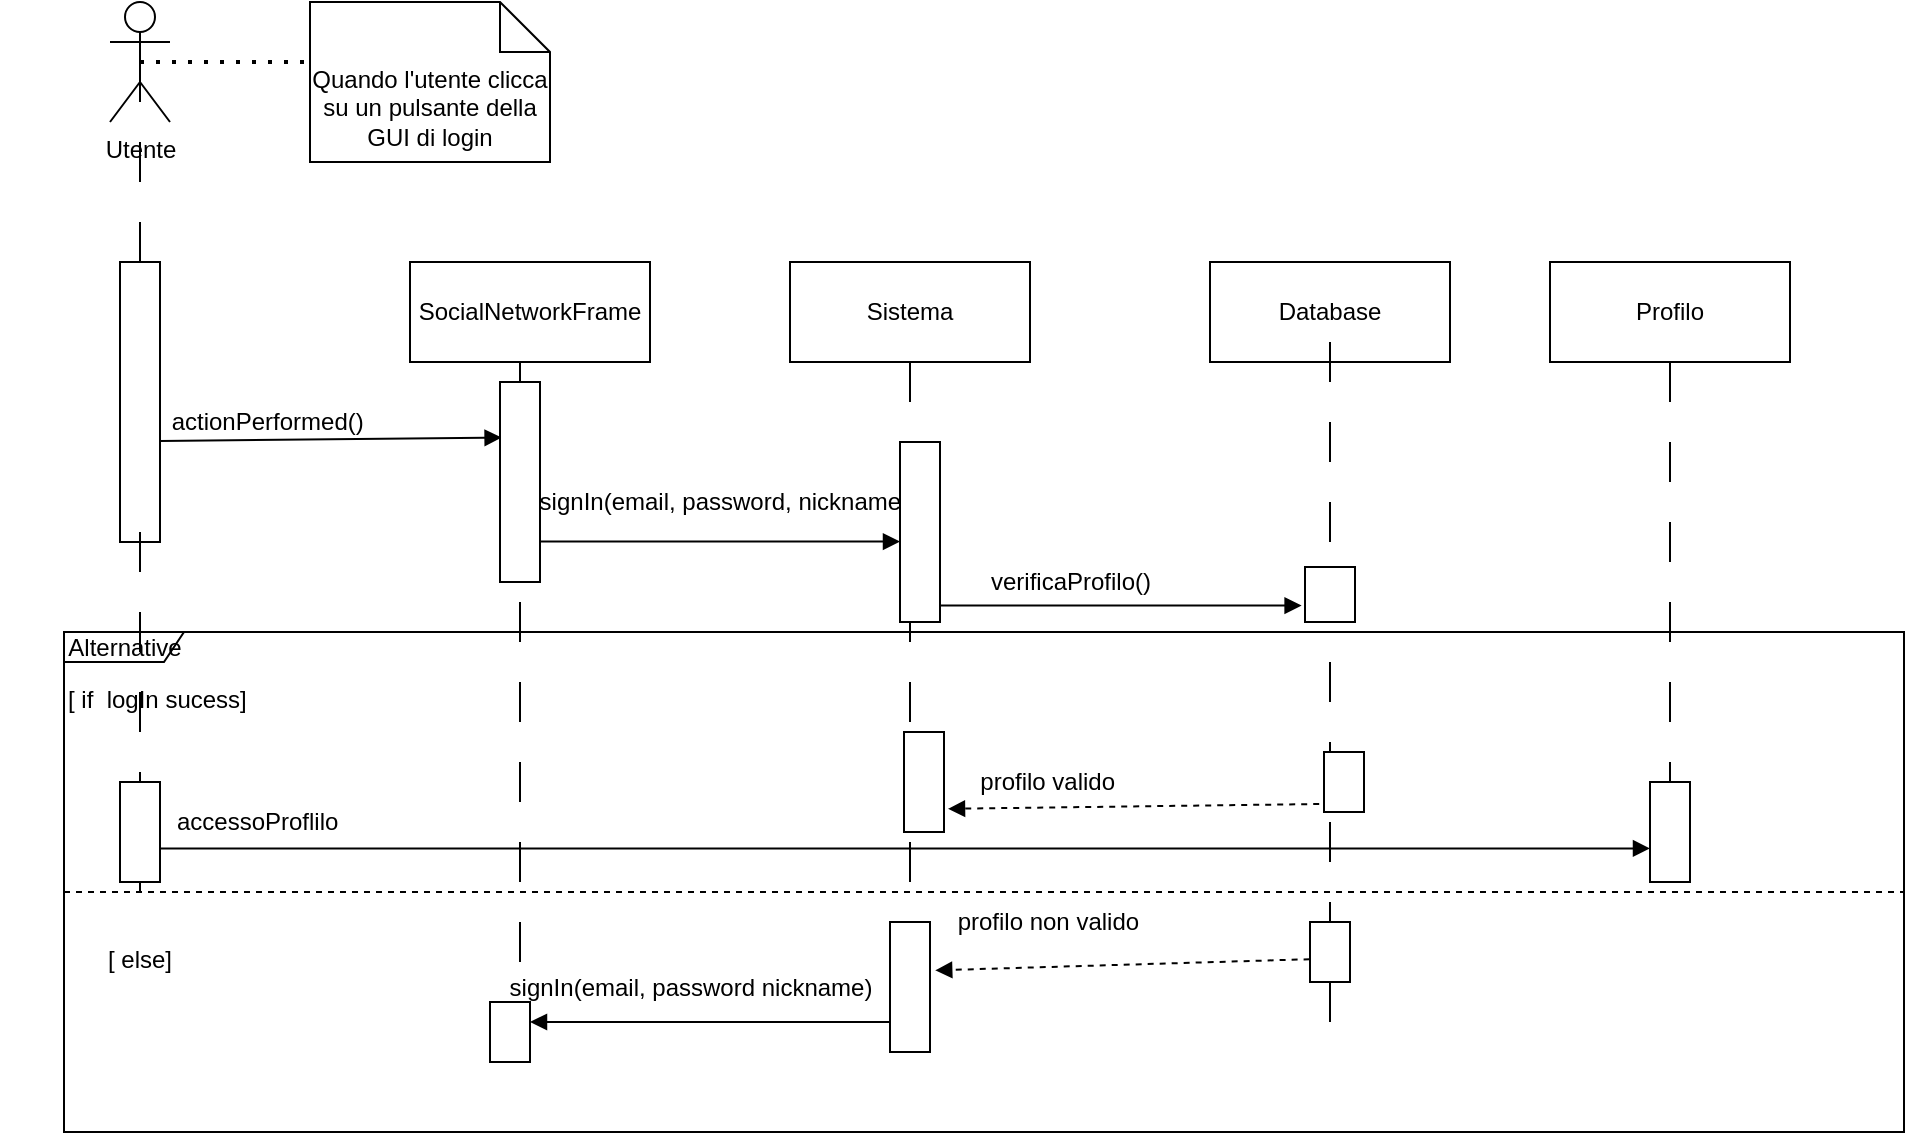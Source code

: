 <mxfile version="13.9.9" type="device"><diagram id="lORNsu00FQbQLlGF4uYJ" name="Pagina-1"><mxGraphModel dx="2091" dy="584" grid="1" gridSize="10" guides="1" tooltips="1" connect="1" arrows="1" fold="1" page="1" pageScale="1" pageWidth="827" pageHeight="1169" math="0" shadow="0"><root><mxCell id="0"/><mxCell id="1" parent="0"/><mxCell id="8I2VdthkGng7fiZqNg7Z-31" value="SocialNetworkFrame" style="rounded=0;whiteSpace=wrap;html=1;" vertex="1" parent="1"><mxGeometry x="80" y="150" width="120" height="50" as="geometry"/></mxCell><mxCell id="8I2VdthkGng7fiZqNg7Z-32" value="Sistema" style="rounded=0;whiteSpace=wrap;html=1;" vertex="1" parent="1"><mxGeometry x="270" y="150" width="120" height="50" as="geometry"/></mxCell><mxCell id="8I2VdthkGng7fiZqNg7Z-33" value="Database" style="rounded=0;whiteSpace=wrap;html=1;" vertex="1" parent="1"><mxGeometry x="480" y="150" width="120" height="50" as="geometry"/></mxCell><mxCell id="8I2VdthkGng7fiZqNg7Z-34" value="Utente&lt;br&gt;" style="shape=umlActor;verticalLabelPosition=bottom;verticalAlign=top;html=1;" vertex="1" parent="1"><mxGeometry x="-70" y="20" width="30" height="60" as="geometry"/></mxCell><mxCell id="8I2VdthkGng7fiZqNg7Z-35" value="Quando l'utente clicca su un pulsante della GUI di login" style="shape=note2;boundedLbl=1;whiteSpace=wrap;html=1;size=25;verticalAlign=top;align=center;" vertex="1" parent="1"><mxGeometry x="30" y="20" width="120" height="80" as="geometry"/></mxCell><mxCell id="8I2VdthkGng7fiZqNg7Z-36" value="" style="endArrow=none;dashed=1;html=1;dashPattern=1 3;strokeWidth=2;entryX=0;entryY=0.375;entryDx=0;entryDy=0;entryPerimeter=0;exitX=0.5;exitY=0.5;exitDx=0;exitDy=0;exitPerimeter=0;" edge="1" parent="1" source="8I2VdthkGng7fiZqNg7Z-34" target="8I2VdthkGng7fiZqNg7Z-35"><mxGeometry width="50" height="50" relative="1" as="geometry"><mxPoint x="-40" y="60" as="sourcePoint"/><mxPoint x="10" y="10" as="targetPoint"/></mxGeometry></mxCell><mxCell id="8I2VdthkGng7fiZqNg7Z-37" value="" style="html=1;points=[];perimeter=orthogonalPerimeter;" vertex="1" parent="1"><mxGeometry x="-65" y="150" width="20" height="140" as="geometry"/></mxCell><mxCell id="8I2VdthkGng7fiZqNg7Z-38" value="&lt;span style=&quot;color: rgba(0 , 0 , 0 , 0) ; font-family: monospace ; font-size: 0px ; background-color: rgb(248 , 249 , 250)&quot;&gt;%3CmxGraphModel%3E%3Croot%3E%3CmxCell%20id%3D%220%22%2F%3E%3CmxCell%20id%3D%221%22%20parent%3D%220%22%2F%3E%3CmxCell%20id%3D%222%22%20value%3D%22%22%20style%3D%22edgeStyle%3DorthogonalEdgeStyle%3Brounded%3D0%3BorthogonalLoop%3D1%3BjettySize%3Dauto%3Bhtml%3D1%3B%22%20edge%3D%221%22%20parent%3D%221%22%3E%3CmxGeometry%20relative%3D%221%22%20as%3D%22geometry%22%3E%3CmxPoint%20x%3D%22330%22%20y%3D%22300%22%20as%3D%22sourcePoint%22%2F%3E%3CmxPoint%20x%3D%22540%22%20y%3D%22300%22%20as%3D%22targetPoint%22%2F%3E%3C%2FmxGeometry%3E%3C%2FmxCell%3E%3C%2Froot%3E%3C%2FmxGraphModel%3E&lt;/span&gt;" style="line;strokeWidth=1;direction=south;html=1;dashed=1;dashPattern=20 20;" vertex="1" parent="1"><mxGeometry x="130" y="200" width="10" height="340" as="geometry"/></mxCell><mxCell id="8I2VdthkGng7fiZqNg7Z-39" value="&lt;span style=&quot;color: rgba(0 , 0 , 0 , 0) ; font-family: monospace ; font-size: 0px ; background-color: rgb(248 , 249 , 250)&quot;&gt;%3CmxGraphModel%3E%3Croot%3E%3CmxCell%20id%3D%220%22%2F%3E%3CmxCell%20id%3D%221%22%20parent%3D%220%22%2F%3E%3CmxCell%20id%3D%222%22%20value%3D%22%22%20style%3D%22edgeStyle%3DorthogonalEdgeStyle%3Brounded%3D0%3BorthogonalLoop%3D1%3BjettySize%3Dauto%3Bhtml%3D1%3B%22%20edge%3D%221%22%20parent%3D%221%22%3E%3CmxGeometry%20relative%3D%221%22%20as%3D%22geometry%22%3E%3CmxPoint%20x%3D%22330%22%20y%3D%22300%22%20as%3D%22sourcePoint%22%2F%3E%3CmxPoint%20x%3D%22540%22%20y%3D%22300%22%20as%3D%22targetPoint%22%2F%3E%3C%2FmxGeometry%3E%3C%2FmxCell%3E%3C%2Froot%3E%3C%2FmxGraphModel%3E&lt;/span&gt;" style="line;strokeWidth=1;direction=south;html=1;dashed=1;dashPattern=20 20;" vertex="1" parent="1"><mxGeometry x="-60" y="50" width="10" height="100" as="geometry"/></mxCell><mxCell id="8I2VdthkGng7fiZqNg7Z-40" value="&lt;span style=&quot;color: rgba(0 , 0 , 0 , 0) ; font-family: monospace ; font-size: 0px ; background-color: rgb(248 , 249 , 250)&quot;&gt;%3CmxGraphModel%3E%3Croot%3E%3CmxCell%20id%3D%220%22%2F%3E%3CmxCell%20id%3D%221%22%20parent%3D%220%22%2F%3E%3CmxCell%20id%3D%222%22%20value%3D%22%22%20style%3D%22edgeStyle%3DorthogonalEdgeStyle%3Brounded%3D0%3BorthogonalLoop%3D1%3BjettySize%3Dauto%3Bhtml%3D1%3B%22%20edge%3D%221%22%20parent%3D%221%22%3E%3CmxGeometry%20relative%3D%221%22%20as%3D%22geometry%22%3E%3CmxPoint%20x%3D%22330%22%20y%3D%22300%22%20as%3D%22sourcePoint%22%2F%3E%3CmxPoint%20x%3D%22540%22%20y%3D%22300%22%20as%3D%22targetPoint%22%2F%3E%3C%2FmxGeometry%3E%3C%2FmxCell%3E%3C%2Froot%3E%3C%2FmxGraphModel%3E&lt;/span&gt;" style="line;strokeWidth=1;direction=south;html=1;dashed=1;dashPattern=20 20;" vertex="1" parent="1"><mxGeometry x="325" y="200" width="10" height="340" as="geometry"/></mxCell><mxCell id="8I2VdthkGng7fiZqNg7Z-41" value="&lt;span style=&quot;color: rgba(0 , 0 , 0 , 0) ; font-family: monospace ; font-size: 0px ; background-color: rgb(248 , 249 , 250)&quot;&gt;%3CmxGraphModel%3E%3Croot%3E%3CmxCell%20id%3D%220%22%2F%3E%3CmxCell%20id%3D%221%22%20parent%3D%220%22%2F%3E%3CmxCell%20id%3D%222%22%20value%3D%22%22%20style%3D%22edgeStyle%3DorthogonalEdgeStyle%3Brounded%3D0%3BorthogonalLoop%3D1%3BjettySize%3Dauto%3Bhtml%3D1%3B%22%20edge%3D%221%22%20parent%3D%221%22%3E%3CmxGeometry%20relative%3D%221%22%20as%3D%22geometry%22%3E%3CmxPoint%20x%3D%22330%22%20y%3D%22300%22%20as%3D%22sourcePoint%22%2F%3E%3CmxPoint%20x%3D%22540%22%20y%3D%22300%22%20as%3D%22targetPoint%22%2F%3E%3C%2FmxGeometry%3E%3C%2FmxCell%3E%3C%2Froot%3E%3C%2FmxGraphModel%3E&lt;/span&gt;" style="line;strokeWidth=1;direction=south;html=1;dashed=1;dashPattern=20 20;" vertex="1" parent="1"><mxGeometry x="535" y="190" width="10" height="340" as="geometry"/></mxCell><mxCell id="8I2VdthkGng7fiZqNg7Z-42" value="" style="html=1;verticalAlign=bottom;labelBackgroundColor=none;endArrow=block;endFill=1;rounded=0;entryX=0.04;entryY=0.278;entryDx=0;entryDy=0;entryPerimeter=0;" edge="1" parent="1" target="8I2VdthkGng7fiZqNg7Z-68"><mxGeometry width="160" relative="1" as="geometry"><mxPoint x="-45" y="239.5" as="sourcePoint"/><mxPoint x="90" y="243" as="targetPoint"/></mxGeometry></mxCell><mxCell id="8I2VdthkGng7fiZqNg7Z-43" value="&amp;nbsp; &amp;nbsp; &amp;nbsp; &amp;nbsp; &amp;nbsp; &amp;nbsp; &amp;nbsp; &amp;nbsp; &amp;nbsp; &amp;nbsp; &amp;nbsp; &amp;nbsp;actionPerformed()" style="text;html=1;align=center;verticalAlign=middle;resizable=0;points=[];autosize=1;" vertex="1" parent="1"><mxGeometry x="-125" y="220" width="190" height="20" as="geometry"/></mxCell><mxCell id="8I2VdthkGng7fiZqNg7Z-44" value="Alternative" style="shape=umlFrame;tabWidth=110;tabHeight=30;tabPosition=left;html=1;boundedLbl=1;labelInHeader=1;width=60;height=15;" vertex="1" parent="1"><mxGeometry x="-93" y="335" width="920" height="250" as="geometry"/></mxCell><mxCell id="8I2VdthkGng7fiZqNg7Z-45" value="[ if  logIn sucess]" style="text" vertex="1" parent="8I2VdthkGng7fiZqNg7Z-44"><mxGeometry width="100" height="20" relative="1" as="geometry"><mxPoint y="20" as="offset"/></mxGeometry></mxCell><mxCell id="8I2VdthkGng7fiZqNg7Z-46" value="[ else]" style="line;strokeWidth=1;dashed=1;labelPosition=center;verticalLabelPosition=bottom;align=left;verticalAlign=top;spacingLeft=20;spacingTop=15;" vertex="1" parent="8I2VdthkGng7fiZqNg7Z-44"><mxGeometry y="125.0" width="920.0" height="10" as="geometry"/></mxCell><mxCell id="8I2VdthkGng7fiZqNg7Z-47" value="&lt;span style=&quot;color: rgba(0 , 0 , 0 , 0) ; font-family: monospace ; font-size: 0px&quot;&gt;%3CmxGraphModel%3E%3Croot%3E%3CmxCell%20id%3D%220%22%2F%3E%3CmxCell%20id%3D%221%22%20parent%3D%220%22%2F%3E%3CmxCell%20id%3D%222%22%20value%3D%22%22%20style%3D%22html%3D1%3Bpoints%3D%5B%5D%3Bperimeter%3DorthogonalPerimeter%3B%22%20vertex%3D%221%22%20parent%3D%221%22%3E%3CmxGeometry%20x%3D%22325%22%20y%3D%22250%22%20width%3D%2220%22%20height%3D%2250%22%20as%3D%22geometry%22%2F%3E%3C%2FmxCell%3E%3C%2Froot%3E%3C%2FmxGraphModel%3E&lt;/span&gt;" style="html=1;points=[];perimeter=orthogonalPerimeter;" vertex="1" parent="8I2VdthkGng7fiZqNg7Z-44"><mxGeometry x="630" y="60" width="20" height="30" as="geometry"/></mxCell><mxCell id="8I2VdthkGng7fiZqNg7Z-48" value="&lt;span style=&quot;color: rgba(0 , 0 , 0 , 0) ; font-family: monospace ; font-size: 0px&quot;&gt;%3CmxGraphModel%3E%3Croot%3E%3CmxCell%20id%3D%220%22%2F%3E%3CmxCell%20id%3D%221%22%20parent%3D%220%22%2F%3E%3CmxCell%20id%3D%222%22%20value%3D%22%22%20style%3D%22html%3D1%3Bpoints%3D%5B%5D%3Bperimeter%3DorthogonalPerimeter%3B%22%20vertex%3D%221%22%20parent%3D%221%22%3E%3CmxGeometry%20x%3D%22325%22%20y%3D%22250%22%20width%3D%2220%22%20height%3D%2250%22%20as%3D%22geometry%22%2F%3E%3C%2FmxCell%3E%3C%2Froot%3E%3C%2FmxGraphModel%3E&lt;/span&gt;" style="html=1;points=[];perimeter=orthogonalPerimeter;" vertex="1" parent="8I2VdthkGng7fiZqNg7Z-44"><mxGeometry x="420" y="50" width="20" height="50" as="geometry"/></mxCell><mxCell id="8I2VdthkGng7fiZqNg7Z-49" value="&amp;nbsp; &amp;nbsp; &amp;nbsp;profilo valido" style="text;html=1;align=center;verticalAlign=middle;resizable=0;points=[];autosize=1;" vertex="1" parent="8I2VdthkGng7fiZqNg7Z-44"><mxGeometry x="433" y="65" width="100" height="20" as="geometry"/></mxCell><mxCell id="8I2VdthkGng7fiZqNg7Z-50" value="" style="html=1;verticalAlign=bottom;labelBackgroundColor=none;endArrow=block;endFill=1;dashed=1;rounded=0;entryX=1.1;entryY=0.768;entryDx=0;entryDy=0;entryPerimeter=0;exitX=-0.12;exitY=0.867;exitDx=0;exitDy=0;exitPerimeter=0;" edge="1" parent="8I2VdthkGng7fiZqNg7Z-44" source="8I2VdthkGng7fiZqNg7Z-47" target="8I2VdthkGng7fiZqNg7Z-48"><mxGeometry width="160" relative="1" as="geometry"><mxPoint x="631" y="72" as="sourcePoint"/><mxPoint x="390.3" y="80" as="targetPoint"/></mxGeometry></mxCell><mxCell id="8I2VdthkGng7fiZqNg7Z-51" value="signIn(email, password nickname)" style="text;html=1;align=center;verticalAlign=middle;resizable=0;points=[];autosize=1;" vertex="1" parent="8I2VdthkGng7fiZqNg7Z-44"><mxGeometry x="213" y="167.5" width="200" height="20" as="geometry"/></mxCell><mxCell id="8I2VdthkGng7fiZqNg7Z-52" value="&lt;span style=&quot;color: rgba(0 , 0 , 0 , 0) ; font-family: monospace ; font-size: 0px&quot;&gt;%3CmxGraphModel%3E%3Croot%3E%3CmxCell%20id%3D%220%22%2F%3E%3CmxCell%20id%3D%221%22%20parent%3D%220%22%2F%3E%3CmxCell%20id%3D%222%22%20value%3D%22%22%20style%3D%22html%3D1%3Bpoints%3D%5B%5D%3Bperimeter%3DorthogonalPerimeter%3B%22%20vertex%3D%221%22%20parent%3D%221%22%3E%3CmxGeometry%20x%3D%22325%22%20y%3D%22250%22%20width%3D%2220%22%20height%3D%2250%22%20as%3D%22geometry%22%2F%3E%3C%2FmxCell%3E%3C%2Froot%3E%3C%2FmxGraphModel%3E&lt;/span&gt;" style="html=1;points=[];perimeter=orthogonalPerimeter;" vertex="1" parent="8I2VdthkGng7fiZqNg7Z-44"><mxGeometry x="213" y="185" width="20" height="30" as="geometry"/></mxCell><mxCell id="8I2VdthkGng7fiZqNg7Z-53" value="&lt;span style=&quot;color: rgba(0 , 0 , 0 , 0) ; font-family: monospace ; font-size: 0px&quot;&gt;%3CmxGraphModel%3E%3Croot%3E%3CmxCell%20id%3D%220%22%2F%3E%3CmxCell%20id%3D%221%22%20parent%3D%220%22%2F%3E%3CmxCell%20id%3D%222%22%20value%3D%22%22%20style%3D%22html%3D1%3Bpoints%3D%5B%5D%3Bperimeter%3DorthogonalPerimeter%3B%22%20vertex%3D%221%22%20parent%3D%221%22%3E%3CmxGeometry%20x%3D%22325%22%20y%3D%22250%22%20width%3D%2220%22%20height%3D%2250%22%20as%3D%22geometry%22%2F%3E%3C%2FmxCell%3E%3C%2Froot%3E%3C%2FmxGraphModel%3E&lt;/span&gt;" style="html=1;points=[];perimeter=orthogonalPerimeter;" vertex="1" parent="8I2VdthkGng7fiZqNg7Z-44"><mxGeometry x="623" y="145" width="20" height="30" as="geometry"/></mxCell><mxCell id="8I2VdthkGng7fiZqNg7Z-54" value="&amp;nbsp; &amp;nbsp; &amp;nbsp; &amp;nbsp; &amp;nbsp; &amp;nbsp; &amp;nbsp; &amp;nbsp; &amp;nbsp; &amp;nbsp;profilo non valido" style="text;html=1;align=center;verticalAlign=middle;resizable=0;points=[];autosize=1;" vertex="1" parent="8I2VdthkGng7fiZqNg7Z-44"><mxGeometry x="375" y="135" width="170" height="20" as="geometry"/></mxCell><mxCell id="8I2VdthkGng7fiZqNg7Z-55" value="&lt;span style=&quot;color: rgba(0 , 0 , 0 , 0) ; font-family: monospace ; font-size: 0px&quot;&gt;%3CmxGraphModel%3E%3Croot%3E%3CmxCell%20id%3D%220%22%2F%3E%3CmxCell%20id%3D%221%22%20parent%3D%220%22%2F%3E%3CmxCell%20id%3D%222%22%20value%3D%22%22%20style%3D%22html%3D1%3Bpoints%3D%5B%5D%3Bperimeter%3DorthogonalPerimeter%3B%22%20vertex%3D%221%22%20parent%3D%221%22%3E%3CmxGeometry%20x%3D%22325%22%20y%3D%22250%22%20width%3D%2220%22%20height%3D%2250%22%20as%3D%22geometry%22%2F%3E%3C%2FmxCell%3E%3C%2Froot%3E%3C%2FmxGraphModel%3E&lt;/span&gt;&lt;span style=&quot;color: rgba(0 , 0 , 0 , 0) ; font-family: monospace ; font-size: 0px&quot;&gt;%3CmxGraphModel%3E%3Croot%3E%3CmxCell%20id%3D%220%22%2F%3E%3CmxCell%20id%3D%221%22%20parent%3D%220%22%2F%3E%3CmxCell%20id%3D%222%22%20value%3D%22%22%20style%3D%22html%3D1%3Bpoints%3D%5B%5D%3Bperimeter%3DorthogonalPerimeter%3B%22%20vertex%3D%221%22%20parent%3D%221%22%3E%3CmxGeometry%20x%3D%22325%22%20y%3D%22250%22%20width%3D%2220%22%20height%3D%2250%22%20as%3D%22geometry%22%2F%3E%3C%2FmxCell%3E%3C%2Froot%3E%3C%2FmxGraphModel%3E&lt;/span&gt;" style="html=1;points=[];perimeter=orthogonalPerimeter;" vertex="1" parent="8I2VdthkGng7fiZqNg7Z-44"><mxGeometry x="413" y="145" width="20" height="65" as="geometry"/></mxCell><mxCell id="8I2VdthkGng7fiZqNg7Z-56" value="" style="html=1;verticalAlign=bottom;labelBackgroundColor=none;endArrow=block;endFill=1;dashed=1;rounded=0;exitX=-0.01;exitY=0.62;exitDx=0;exitDy=0;exitPerimeter=0;entryX=1.13;entryY=0.372;entryDx=0;entryDy=0;entryPerimeter=0;" edge="1" parent="8I2VdthkGng7fiZqNg7Z-44" source="8I2VdthkGng7fiZqNg7Z-53" target="8I2VdthkGng7fiZqNg7Z-55"><mxGeometry width="160" relative="1" as="geometry"><mxPoint x="635.9" y="155.0" as="sourcePoint"/><mxPoint x="453" y="160" as="targetPoint"/></mxGeometry></mxCell><mxCell id="8I2VdthkGng7fiZqNg7Z-57" value="&lt;span style=&quot;color: rgba(0 , 0 , 0 , 0) ; font-family: monospace ; font-size: 0px&quot;&gt;%3CmxGraphModel%3E%3Croot%3E%3CmxCell%20id%3D%220%22%2F%3E%3CmxCell%20id%3D%221%22%20parent%3D%220%22%2F%3E%3CmxCell%20id%3D%222%22%20value%3D%22%22%20style%3D%22html%3D1%3Bpoints%3D%5B%5D%3Bperimeter%3DorthogonalPerimeter%3B%22%20vertex%3D%221%22%20parent%3D%221%22%3E%3CmxGeometry%20x%3D%22325%22%20y%3D%22250%22%20width%3D%2220%22%20height%3D%2250%22%20as%3D%22geometry%22%2F%3E%3C%2FmxCell%3E%3C%2Froot%3E%3C%2FmxGraphModel%3E&lt;/span&gt;" style="html=1;points=[];perimeter=orthogonalPerimeter;" vertex="1" parent="8I2VdthkGng7fiZqNg7Z-44"><mxGeometry x="793" y="75" width="20" height="50" as="geometry"/></mxCell><mxCell id="8I2VdthkGng7fiZqNg7Z-58" value="&lt;span style=&quot;color: rgba(0 , 0 , 0 , 0) ; font-family: monospace ; font-size: 0px ; background-color: rgb(248 , 249 , 250)&quot;&gt;%3CmxGraphModel%3E%3Croot%3E%3CmxCell%20id%3D%220%22%2F%3E%3CmxCell%20id%3D%221%22%20parent%3D%220%22%2F%3E%3CmxCell%20id%3D%222%22%20value%3D%22%22%20style%3D%22edgeStyle%3DorthogonalEdgeStyle%3Brounded%3D0%3BorthogonalLoop%3D1%3BjettySize%3Dauto%3Bhtml%3D1%3B%22%20edge%3D%221%22%20parent%3D%221%22%3E%3CmxGeometry%20relative%3D%221%22%20as%3D%22geometry%22%3E%3CmxPoint%20x%3D%22330%22%20y%3D%22300%22%20as%3D%22sourcePoint%22%2F%3E%3CmxPoint%20x%3D%22540%22%20y%3D%22300%22%20as%3D%22targetPoint%22%2F%3E%3C%2FmxGeometry%3E%3C%2FmxCell%3E%3C%2Froot%3E%3C%2FmxGraphModel%3E&lt;/span&gt;" style="line;strokeWidth=1;direction=south;html=1;dashed=1;dashPattern=20 20;" vertex="1" parent="8I2VdthkGng7fiZqNg7Z-44"><mxGeometry x="33" y="-50" width="10" height="180" as="geometry"/></mxCell><mxCell id="8I2VdthkGng7fiZqNg7Z-59" value="" style="html=1;verticalAlign=bottom;labelBackgroundColor=none;endArrow=block;endFill=1;rounded=0;exitX=1;exitY=0.798;exitDx=0;exitDy=0;exitPerimeter=0;" edge="1" parent="1" source="8I2VdthkGng7fiZqNg7Z-68" target="8I2VdthkGng7fiZqNg7Z-69"><mxGeometry width="160" relative="1" as="geometry"><mxPoint x="150" y="290" as="sourcePoint"/><mxPoint x="300" y="290" as="targetPoint"/></mxGeometry></mxCell><mxCell id="8I2VdthkGng7fiZqNg7Z-60" value="&amp;nbsp; &amp;nbsp; &amp;nbsp; &amp;nbsp; &amp;nbsp; &amp;nbsp; &amp;nbsp; &amp;nbsp; &amp;nbsp; &amp;nbsp; &amp;nbsp; &amp;nbsp; &amp;nbsp;signIn(email, password, nickname)" style="text;html=1;align=center;verticalAlign=middle;resizable=0;points=[];autosize=1;" vertex="1" parent="1"><mxGeometry x="55" y="260" width="280" height="20" as="geometry"/></mxCell><mxCell id="8I2VdthkGng7fiZqNg7Z-61" value="" style="html=1;verticalAlign=bottom;labelBackgroundColor=none;endArrow=block;endFill=1;rounded=0;entryX=0.702;entryY=1.068;entryDx=0;entryDy=0;entryPerimeter=0;" edge="1" parent="1" source="8I2VdthkGng7fiZqNg7Z-69" target="8I2VdthkGng7fiZqNg7Z-70"><mxGeometry width="160" relative="1" as="geometry"><mxPoint x="339" y="320.5" as="sourcePoint"/><mxPoint x="520" y="321" as="targetPoint"/></mxGeometry></mxCell><mxCell id="8I2VdthkGng7fiZqNg7Z-62" value="&amp;nbsp; &amp;nbsp; &amp;nbsp; &amp;nbsp; &amp;nbsp; &amp;nbsp; &amp;nbsp; &amp;nbsp;verificaProfilo()" style="text;html=1;align=center;verticalAlign=middle;resizable=0;points=[];autosize=1;" vertex="1" parent="1"><mxGeometry x="310" y="300" width="150" height="20" as="geometry"/></mxCell><mxCell id="8I2VdthkGng7fiZqNg7Z-63" value="Profilo" style="rounded=0;whiteSpace=wrap;html=1;" vertex="1" parent="1"><mxGeometry x="650" y="150" width="120" height="50" as="geometry"/></mxCell><mxCell id="8I2VdthkGng7fiZqNg7Z-64" value="" style="html=1;verticalAlign=bottom;labelBackgroundColor=none;endArrow=block;endFill=1;rounded=0;exitX=0.365;exitY=0.6;exitDx=0;exitDy=0;exitPerimeter=0;" edge="1" parent="1" target="8I2VdthkGng7fiZqNg7Z-57"><mxGeometry width="160" relative="1" as="geometry"><mxPoint x="-45" y="443.2" as="sourcePoint"/><mxPoint x="680" y="440" as="targetPoint"/></mxGeometry></mxCell><mxCell id="8I2VdthkGng7fiZqNg7Z-65" value="&lt;span style=&quot;color: rgba(0 , 0 , 0 , 0) ; font-family: monospace ; font-size: 0px ; background-color: rgb(248 , 249 , 250)&quot;&gt;%3CmxGraphModel%3E%3Croot%3E%3CmxCell%20id%3D%220%22%2F%3E%3CmxCell%20id%3D%221%22%20parent%3D%220%22%2F%3E%3CmxCell%20id%3D%222%22%20value%3D%22%22%20style%3D%22edgeStyle%3DorthogonalEdgeStyle%3Brounded%3D0%3BorthogonalLoop%3D1%3BjettySize%3Dauto%3Bhtml%3D1%3B%22%20edge%3D%221%22%20parent%3D%221%22%3E%3CmxGeometry%20relative%3D%221%22%20as%3D%22geometry%22%3E%3CmxPoint%20x%3D%22330%22%20y%3D%22300%22%20as%3D%22sourcePoint%22%2F%3E%3CmxPoint%20x%3D%22540%22%20y%3D%22300%22%20as%3D%22targetPoint%22%2F%3E%3C%2FmxGeometry%3E%3C%2FmxCell%3E%3C%2Froot%3E%3C%2FmxGraphModel%3E&lt;/span&gt;" style="line;strokeWidth=1;direction=south;html=1;dashed=1;dashPattern=20 20;" vertex="1" parent="1"><mxGeometry x="705" y="200" width="10" height="210" as="geometry"/></mxCell><mxCell id="8I2VdthkGng7fiZqNg7Z-66" value="&amp;nbsp; &amp;nbsp; &amp;nbsp; &amp;nbsp; &amp;nbsp; &amp;nbsp; &amp;nbsp; accessoProflilo" style="text;html=1;align=center;verticalAlign=middle;resizable=0;points=[];autosize=1;" vertex="1" parent="1"><mxGeometry x="-90" y="420" width="140" height="20" as="geometry"/></mxCell><mxCell id="8I2VdthkGng7fiZqNg7Z-67" value="" style="html=1;verticalAlign=bottom;labelBackgroundColor=none;endArrow=block;endFill=1;rounded=0;" edge="1" parent="1" target="8I2VdthkGng7fiZqNg7Z-52"><mxGeometry width="160" relative="1" as="geometry"><mxPoint x="320" y="530" as="sourcePoint"/><mxPoint x="150" y="530" as="targetPoint"/></mxGeometry></mxCell><mxCell id="8I2VdthkGng7fiZqNg7Z-68" value="" style="html=1;points=[];perimeter=orthogonalPerimeter;" vertex="1" parent="1"><mxGeometry x="125" y="210" width="20" height="100" as="geometry"/></mxCell><mxCell id="8I2VdthkGng7fiZqNg7Z-69" value="" style="html=1;points=[];perimeter=orthogonalPerimeter;" vertex="1" parent="1"><mxGeometry x="325" y="240" width="20" height="90" as="geometry"/></mxCell><mxCell id="8I2VdthkGng7fiZqNg7Z-70" value="" style="html=1;points=[];perimeter=orthogonalPerimeter;direction=south;" vertex="1" parent="1"><mxGeometry x="527.5" y="302.5" width="25" height="27.5" as="geometry"/></mxCell><mxCell id="8I2VdthkGng7fiZqNg7Z-71" value="" style="html=1;points=[];perimeter=orthogonalPerimeter;" vertex="1" parent="1"><mxGeometry x="-65" y="410" width="20" height="50" as="geometry"/></mxCell></root></mxGraphModel></diagram></mxfile>